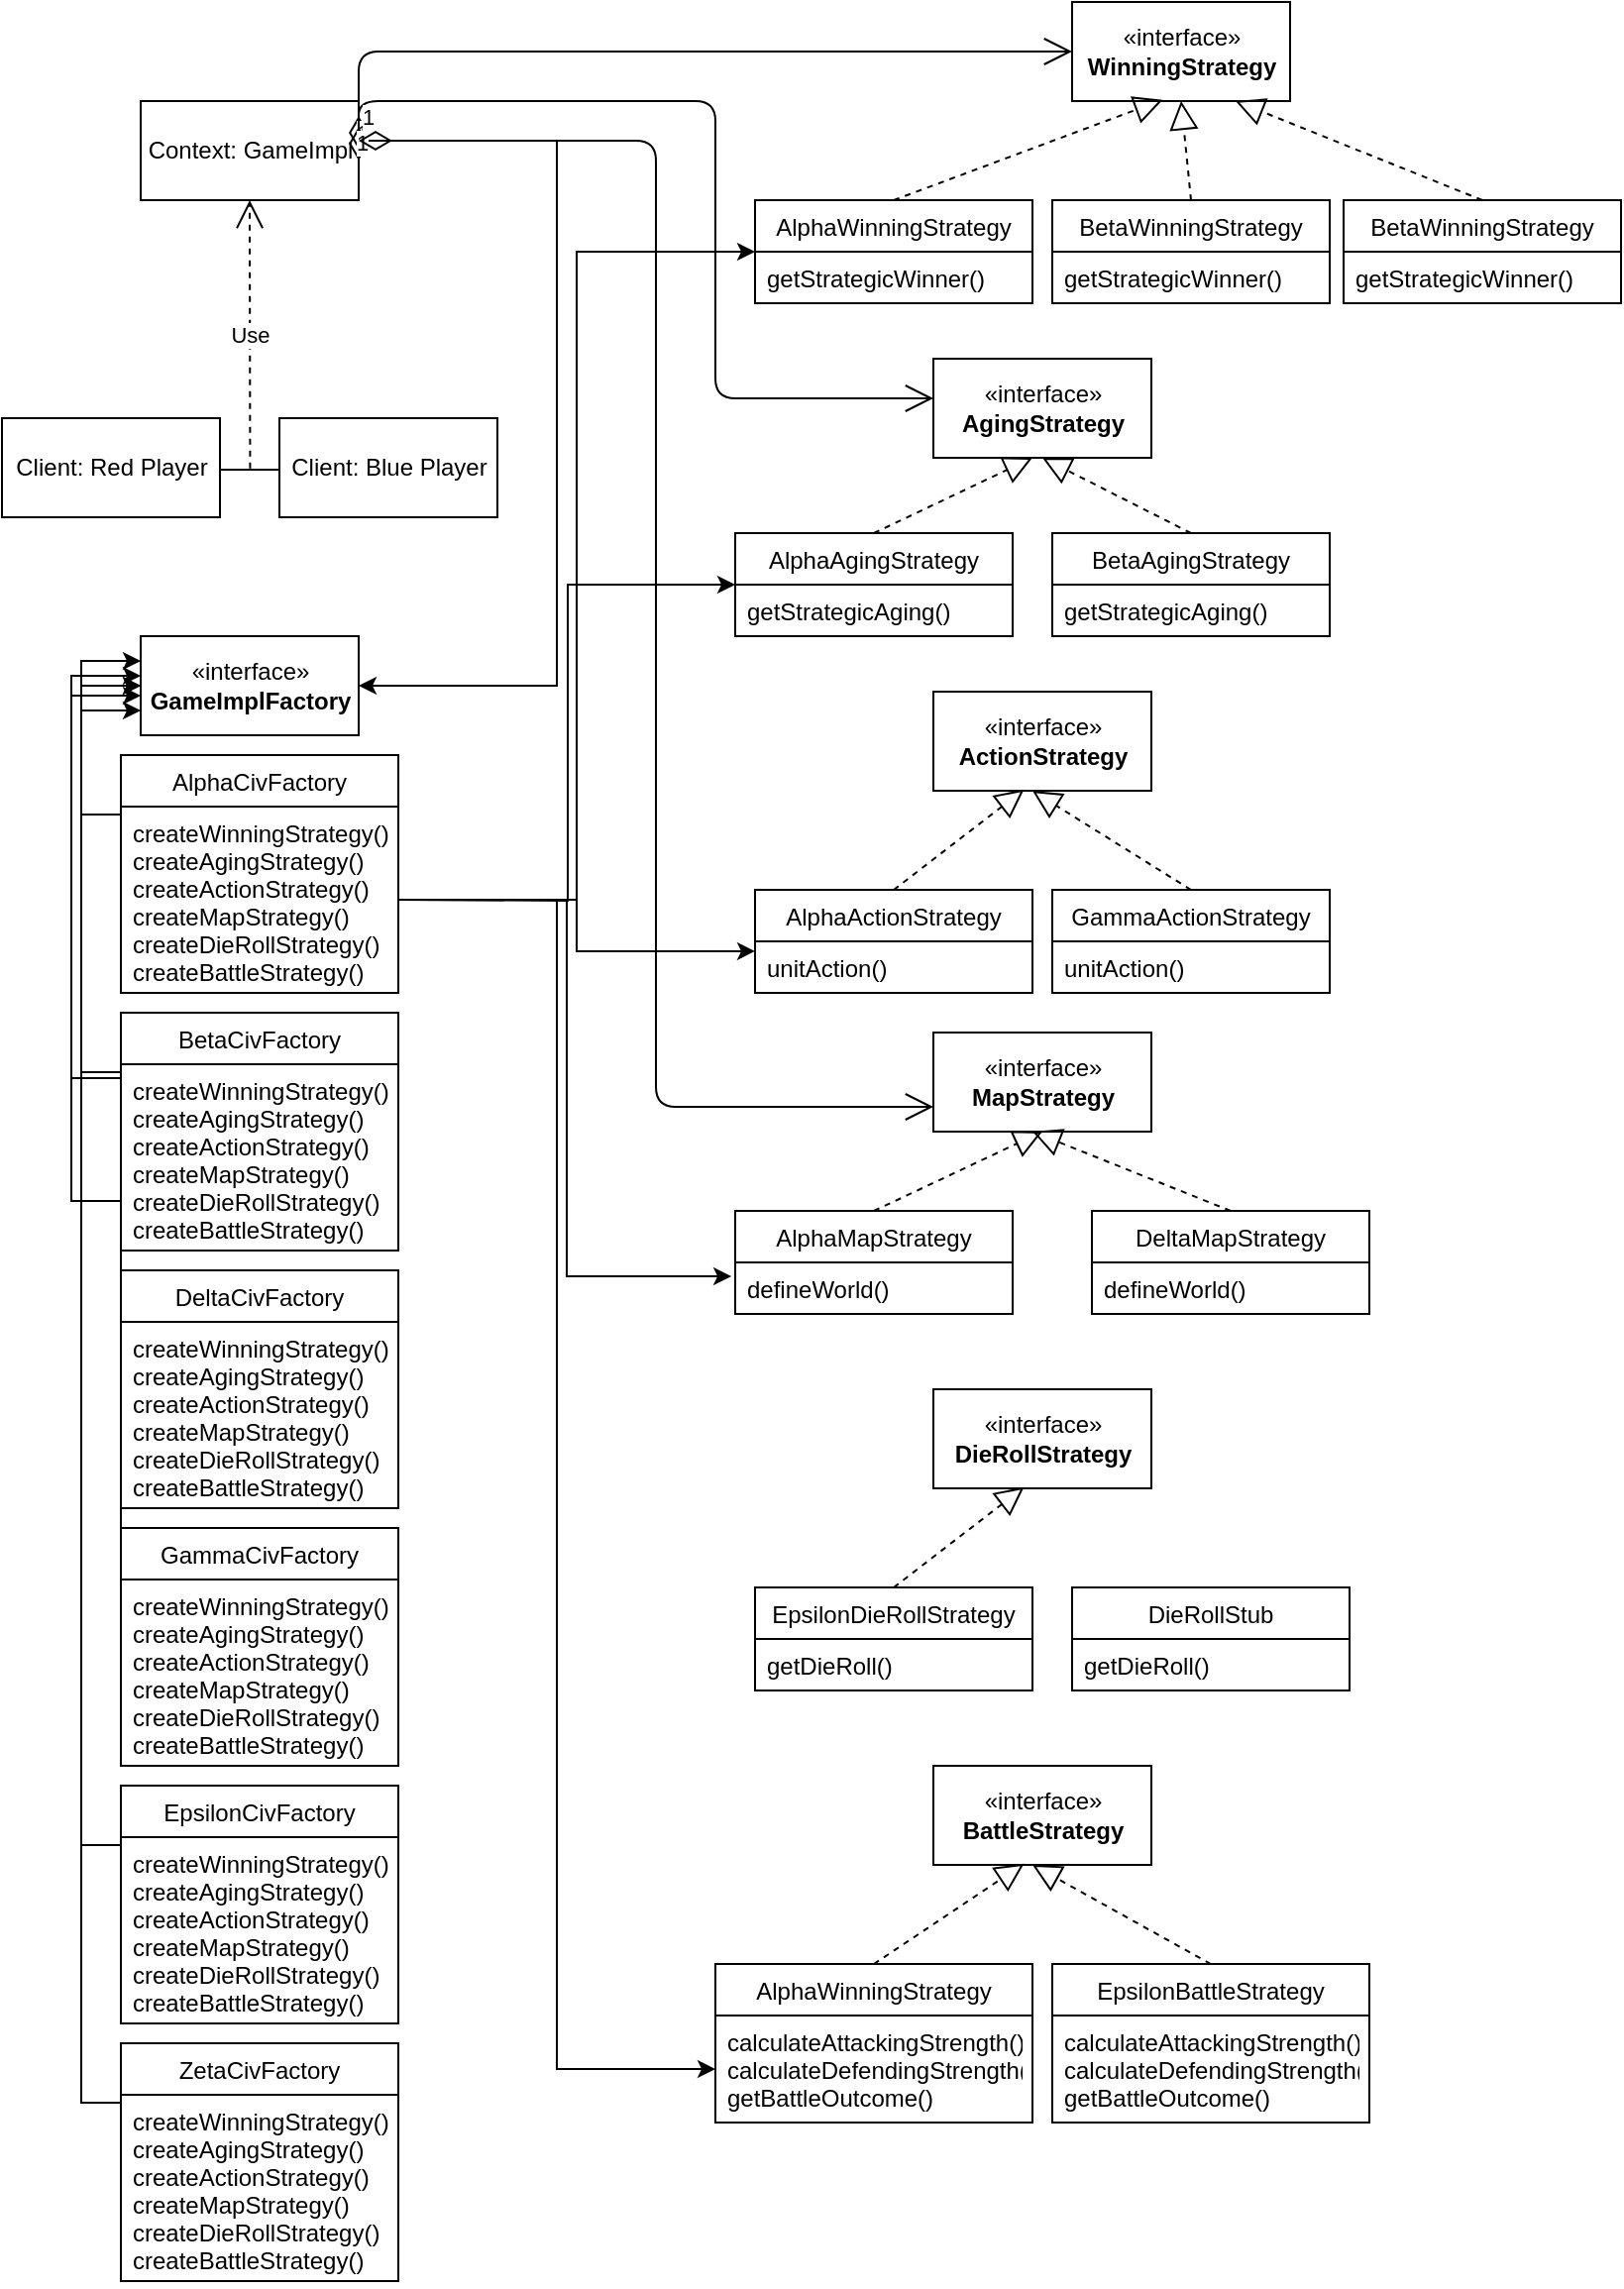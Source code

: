<mxfile version="15.6.3" type="device"><diagram id="C5RBs43oDa-KdzZeNtuy" name="Page-1"><mxGraphModel dx="1278" dy="536" grid="1" gridSize="10" guides="1" tooltips="1" connect="1" arrows="1" fold="1" page="1" pageScale="1" pageWidth="827" pageHeight="1169" math="0" shadow="0"><root><mxCell id="WIyWlLk6GJQsqaUBKTNV-0"/><mxCell id="WIyWlLk6GJQsqaUBKTNV-1" parent="WIyWlLk6GJQsqaUBKTNV-0"/><mxCell id="vXgof_g3i4fkO1dfEwPK-1" value="«interface»&lt;br&gt;&lt;b&gt;AgingStrategy&lt;/b&gt;" style="html=1;" parent="WIyWlLk6GJQsqaUBKTNV-1" vertex="1"><mxGeometry x="480" y="190" width="110" height="50" as="geometry"/></mxCell><mxCell id="OXN1iLUr7YOyczPSRtG_-1" style="edgeStyle=orthogonalEdgeStyle;rounded=0;orthogonalLoop=1;jettySize=auto;html=1;exitX=1;exitY=0.75;exitDx=0;exitDy=0;entryX=1;entryY=0.5;entryDx=0;entryDy=0;" edge="1" parent="WIyWlLk6GJQsqaUBKTNV-1" source="vXgof_g3i4fkO1dfEwPK-3" target="OXN1iLUr7YOyczPSRtG_-0"><mxGeometry relative="1" as="geometry"><mxPoint x="300" y="360" as="targetPoint"/><Array as="points"><mxPoint x="190" y="80"/><mxPoint x="290" y="80"/><mxPoint x="290" y="355"/></Array></mxGeometry></mxCell><mxCell id="vXgof_g3i4fkO1dfEwPK-3" value="Context: GameImpl" style="html=1;" parent="WIyWlLk6GJQsqaUBKTNV-1" vertex="1"><mxGeometry x="80" y="60" width="110" height="50" as="geometry"/></mxCell><mxCell id="vXgof_g3i4fkO1dfEwPK-13" value="Client: Red Player" style="html=1;" parent="WIyWlLk6GJQsqaUBKTNV-1" vertex="1"><mxGeometry x="10" y="220" width="110" height="50" as="geometry"/></mxCell><mxCell id="vXgof_g3i4fkO1dfEwPK-14" value="Client: Blue Player" style="html=1;" parent="WIyWlLk6GJQsqaUBKTNV-1" vertex="1"><mxGeometry x="150" y="220" width="110" height="50" as="geometry"/></mxCell><mxCell id="vXgof_g3i4fkO1dfEwPK-19" value="«interface»&lt;br&gt;&lt;b&gt;WinningStrategy&lt;/b&gt;" style="html=1;" parent="WIyWlLk6GJQsqaUBKTNV-1" vertex="1"><mxGeometry x="550" y="10" width="110" height="50" as="geometry"/></mxCell><mxCell id="vXgof_g3i4fkO1dfEwPK-20" value="«interface»&lt;br&gt;&lt;b&gt;MapStrategy&lt;/b&gt;" style="html=1;" parent="WIyWlLk6GJQsqaUBKTNV-1" vertex="1"><mxGeometry x="480" y="530" width="110" height="50" as="geometry"/></mxCell><mxCell id="vXgof_g3i4fkO1dfEwPK-23" value="Use" style="endArrow=open;endSize=12;dashed=1;html=1;exitX=0.507;exitY=0.425;exitDx=0;exitDy=0;exitPerimeter=0;entryX=0.5;entryY=1;entryDx=0;entryDy=0;" parent="WIyWlLk6GJQsqaUBKTNV-1" source="vXgof_g3i4fkO1dfEwPK-26" target="vXgof_g3i4fkO1dfEwPK-3" edge="1"><mxGeometry width="160" relative="1" as="geometry"><mxPoint x="86.667" y="230" as="sourcePoint"/><mxPoint x="120" y="120" as="targetPoint"/><Array as="points"/></mxGeometry></mxCell><mxCell id="vXgof_g3i4fkO1dfEwPK-26" value="" style="line;strokeWidth=1;fillColor=none;align=left;verticalAlign=middle;spacingTop=-1;spacingLeft=3;spacingRight=3;rotatable=0;labelPosition=right;points=[];portConstraint=eastwest;" parent="WIyWlLk6GJQsqaUBKTNV-1" vertex="1"><mxGeometry x="120" y="242" width="30" height="8" as="geometry"/></mxCell><mxCell id="vXgof_g3i4fkO1dfEwPK-27" value="1" style="endArrow=open;html=1;endSize=12;startArrow=diamondThin;startSize=14;startFill=0;edgeStyle=orthogonalEdgeStyle;align=left;verticalAlign=bottom;entryX=0;entryY=0.5;entryDx=0;entryDy=0;" parent="WIyWlLk6GJQsqaUBKTNV-1" target="vXgof_g3i4fkO1dfEwPK-19" edge="1"><mxGeometry x="-1" y="3" relative="1" as="geometry"><mxPoint x="190" y="84.5" as="sourcePoint"/><mxPoint x="350" y="84.5" as="targetPoint"/><Array as="points"><mxPoint x="190" y="35"/></Array></mxGeometry></mxCell><mxCell id="vXgof_g3i4fkO1dfEwPK-33" value="AlphaWinningStrategy" style="swimlane;fontStyle=0;childLayout=stackLayout;horizontal=1;startSize=26;fillColor=none;horizontalStack=0;resizeParent=1;resizeParentMax=0;resizeLast=0;collapsible=1;marginBottom=0;" parent="WIyWlLk6GJQsqaUBKTNV-1" vertex="1"><mxGeometry x="390" y="110" width="140" height="52" as="geometry"/></mxCell><mxCell id="vXgof_g3i4fkO1dfEwPK-34" value="getStrategicWinner()" style="text;strokeColor=none;fillColor=none;align=left;verticalAlign=top;spacingLeft=4;spacingRight=4;overflow=hidden;rotatable=0;points=[[0,0.5],[1,0.5]];portConstraint=eastwest;" parent="vXgof_g3i4fkO1dfEwPK-33" vertex="1"><mxGeometry y="26" width="140" height="26" as="geometry"/></mxCell><mxCell id="vXgof_g3i4fkO1dfEwPK-37" value="BetaWinningStrategy" style="swimlane;fontStyle=0;childLayout=stackLayout;horizontal=1;startSize=26;fillColor=none;horizontalStack=0;resizeParent=1;resizeParentMax=0;resizeLast=0;collapsible=1;marginBottom=0;" parent="WIyWlLk6GJQsqaUBKTNV-1" vertex="1"><mxGeometry x="540" y="110" width="140" height="52" as="geometry"/></mxCell><mxCell id="vXgof_g3i4fkO1dfEwPK-38" value="getStrategicWinner()" style="text;strokeColor=none;fillColor=none;align=left;verticalAlign=top;spacingLeft=4;spacingRight=4;overflow=hidden;rotatable=0;points=[[0,0.5],[1,0.5]];portConstraint=eastwest;" parent="vXgof_g3i4fkO1dfEwPK-37" vertex="1"><mxGeometry y="26" width="140" height="26" as="geometry"/></mxCell><mxCell id="vXgof_g3i4fkO1dfEwPK-41" value="AlphaAgingStrategy" style="swimlane;fontStyle=0;childLayout=stackLayout;horizontal=1;startSize=26;fillColor=none;horizontalStack=0;resizeParent=1;resizeParentMax=0;resizeLast=0;collapsible=1;marginBottom=0;" parent="WIyWlLk6GJQsqaUBKTNV-1" vertex="1"><mxGeometry x="380" y="278" width="140" height="52" as="geometry"/></mxCell><mxCell id="vXgof_g3i4fkO1dfEwPK-42" value="getStrategicAging()" style="text;strokeColor=none;fillColor=none;align=left;verticalAlign=top;spacingLeft=4;spacingRight=4;overflow=hidden;rotatable=0;points=[[0,0.5],[1,0.5]];portConstraint=eastwest;" parent="vXgof_g3i4fkO1dfEwPK-41" vertex="1"><mxGeometry y="26" width="140" height="26" as="geometry"/></mxCell><mxCell id="vXgof_g3i4fkO1dfEwPK-43" value="BetaAgingStrategy" style="swimlane;fontStyle=0;childLayout=stackLayout;horizontal=1;startSize=26;fillColor=none;horizontalStack=0;resizeParent=1;resizeParentMax=0;resizeLast=0;collapsible=1;marginBottom=0;" parent="WIyWlLk6GJQsqaUBKTNV-1" vertex="1"><mxGeometry x="540" y="278" width="140" height="52" as="geometry"/></mxCell><mxCell id="vXgof_g3i4fkO1dfEwPK-44" value="getStrategicAging()" style="text;strokeColor=none;fillColor=none;align=left;verticalAlign=top;spacingLeft=4;spacingRight=4;overflow=hidden;rotatable=0;points=[[0,0.5],[1,0.5]];portConstraint=eastwest;" parent="vXgof_g3i4fkO1dfEwPK-43" vertex="1"><mxGeometry y="26" width="140" height="26" as="geometry"/></mxCell><mxCell id="vXgof_g3i4fkO1dfEwPK-45" value="" style="endArrow=block;dashed=1;endFill=0;endSize=12;html=1;entryX=0.416;entryY=0.987;entryDx=0;entryDy=0;entryPerimeter=0;exitX=0.5;exitY=0;exitDx=0;exitDy=0;" parent="WIyWlLk6GJQsqaUBKTNV-1" source="vXgof_g3i4fkO1dfEwPK-33" target="vXgof_g3i4fkO1dfEwPK-19" edge="1"><mxGeometry width="160" relative="1" as="geometry"><mxPoint x="550" y="180" as="sourcePoint"/><mxPoint x="510" y="150" as="targetPoint"/></mxGeometry></mxCell><mxCell id="vXgof_g3i4fkO1dfEwPK-46" value="" style="endArrow=block;dashed=1;endFill=0;endSize=12;html=1;exitX=0.5;exitY=0;exitDx=0;exitDy=0;entryX=0.5;entryY=1;entryDx=0;entryDy=0;" parent="WIyWlLk6GJQsqaUBKTNV-1" source="vXgof_g3i4fkO1dfEwPK-37" edge="1" target="vXgof_g3i4fkO1dfEwPK-19"><mxGeometry width="160" relative="1" as="geometry"><mxPoint x="630" y="90" as="sourcePoint"/><mxPoint x="530" y="60" as="targetPoint"/></mxGeometry></mxCell><mxCell id="vXgof_g3i4fkO1dfEwPK-47" value="" style="endArrow=block;dashed=1;endFill=0;endSize=12;html=1;exitX=0.5;exitY=0;exitDx=0;exitDy=0;" parent="WIyWlLk6GJQsqaUBKTNV-1" source="vXgof_g3i4fkO1dfEwPK-41" edge="1"><mxGeometry width="160" relative="1" as="geometry"><mxPoint x="530" y="250" as="sourcePoint"/><mxPoint x="530" y="240" as="targetPoint"/></mxGeometry></mxCell><mxCell id="vXgof_g3i4fkO1dfEwPK-53" value="DeltaMapStrategy" style="swimlane;fontStyle=0;childLayout=stackLayout;horizontal=1;startSize=26;fillColor=none;horizontalStack=0;resizeParent=1;resizeParentMax=0;resizeLast=0;collapsible=1;marginBottom=0;" parent="WIyWlLk6GJQsqaUBKTNV-1" vertex="1"><mxGeometry x="560" y="620" width="140" height="52" as="geometry"/></mxCell><mxCell id="vXgof_g3i4fkO1dfEwPK-54" value="defineWorld()" style="text;strokeColor=none;fillColor=none;align=left;verticalAlign=top;spacingLeft=4;spacingRight=4;overflow=hidden;rotatable=0;points=[[0,0.5],[1,0.5]];portConstraint=eastwest;" parent="vXgof_g3i4fkO1dfEwPK-53" vertex="1"><mxGeometry y="26" width="140" height="26" as="geometry"/></mxCell><mxCell id="vXgof_g3i4fkO1dfEwPK-55" value="" style="endArrow=block;dashed=1;endFill=0;endSize=12;html=1;entryX=0.455;entryY=1;entryDx=0;entryDy=0;entryPerimeter=0;exitX=0.5;exitY=0;exitDx=0;exitDy=0;" parent="WIyWlLk6GJQsqaUBKTNV-1" source="vXgof_g3i4fkO1dfEwPK-53" target="vXgof_g3i4fkO1dfEwPK-20" edge="1"><mxGeometry width="160" relative="1" as="geometry"><mxPoint x="570" y="600" as="sourcePoint"/><mxPoint x="539" y="600" as="targetPoint"/></mxGeometry></mxCell><mxCell id="vXgof_g3i4fkO1dfEwPK-56" value="1" style="endArrow=open;html=1;endSize=12;startArrow=diamondThin;startSize=14;startFill=0;edgeStyle=orthogonalEdgeStyle;align=left;verticalAlign=bottom;entryX=0;entryY=0.5;entryDx=0;entryDy=0;" parent="WIyWlLk6GJQsqaUBKTNV-1" edge="1"><mxGeometry x="-1" y="3" relative="1" as="geometry"><mxPoint x="190" y="90" as="sourcePoint"/><mxPoint x="480" y="210" as="targetPoint"/><Array as="points"><mxPoint x="190" y="60"/><mxPoint x="370" y="60"/><mxPoint x="370" y="210"/></Array></mxGeometry></mxCell><mxCell id="vXgof_g3i4fkO1dfEwPK-48" value="" style="endArrow=block;dashed=1;endFill=0;endSize=12;html=1;exitX=0.5;exitY=0;exitDx=0;exitDy=0;entryX=0.5;entryY=1;entryDx=0;entryDy=0;" parent="WIyWlLk6GJQsqaUBKTNV-1" source="vXgof_g3i4fkO1dfEwPK-43" target="vXgof_g3i4fkO1dfEwPK-1" edge="1"><mxGeometry width="160" relative="1" as="geometry"><mxPoint x="566" y="258" as="sourcePoint"/><mxPoint x="650" y="230" as="targetPoint"/></mxGeometry></mxCell><mxCell id="vXgof_g3i4fkO1dfEwPK-57" value="1" style="endArrow=open;html=1;endSize=12;startArrow=diamondThin;startSize=14;startFill=0;edgeStyle=orthogonalEdgeStyle;align=left;verticalAlign=bottom;entryX=0;entryY=0.75;entryDx=0;entryDy=0;" parent="WIyWlLk6GJQsqaUBKTNV-1" target="vXgof_g3i4fkO1dfEwPK-20" edge="1"><mxGeometry x="-1" y="3" relative="1" as="geometry"><mxPoint x="190" y="80" as="sourcePoint"/><mxPoint x="480" y="365" as="targetPoint"/><Array as="points"><mxPoint x="200" y="80"/><mxPoint x="340" y="80"/><mxPoint x="340" y="568"/></Array></mxGeometry></mxCell><mxCell id="OXN1iLUr7YOyczPSRtG_-0" value="«interface»&lt;br&gt;&lt;b&gt;GameImplFactory&lt;/b&gt;" style="html=1;" vertex="1" parent="WIyWlLk6GJQsqaUBKTNV-1"><mxGeometry x="80" y="330" width="110" height="50" as="geometry"/></mxCell><mxCell id="OXN1iLUr7YOyczPSRtG_-16" style="edgeStyle=orthogonalEdgeStyle;rounded=0;orthogonalLoop=1;jettySize=auto;html=1;exitX=0;exitY=0.25;exitDx=0;exitDy=0;entryX=0;entryY=0.5;entryDx=0;entryDy=0;" edge="1" parent="WIyWlLk6GJQsqaUBKTNV-1" source="OXN1iLUr7YOyczPSRtG_-4" target="OXN1iLUr7YOyczPSRtG_-0"><mxGeometry relative="1" as="geometry"/></mxCell><mxCell id="OXN1iLUr7YOyczPSRtG_-4" value="AlphaCivFactory" style="swimlane;fontStyle=0;childLayout=stackLayout;horizontal=1;startSize=26;fillColor=none;horizontalStack=0;resizeParent=1;resizeParentMax=0;resizeLast=0;collapsible=1;marginBottom=0;" vertex="1" parent="WIyWlLk6GJQsqaUBKTNV-1"><mxGeometry x="70" y="390" width="140" height="120" as="geometry"/></mxCell><mxCell id="OXN1iLUr7YOyczPSRtG_-5" value="createWinningStrategy()&#xA;createAgingStrategy()&#xA;createActionStrategy()&#xA;createMapStrategy()&#xA;createDieRollStrategy()&#xA;createBattleStrategy()&#xA;&#xA;&#xA;" style="text;strokeColor=none;fillColor=none;align=left;verticalAlign=top;spacingLeft=4;spacingRight=4;overflow=hidden;rotatable=0;points=[[0,0.5],[1,0.5]];portConstraint=eastwest;" vertex="1" parent="OXN1iLUr7YOyczPSRtG_-4"><mxGeometry y="26" width="140" height="94" as="geometry"/></mxCell><mxCell id="OXN1iLUr7YOyczPSRtG_-17" style="edgeStyle=orthogonalEdgeStyle;rounded=0;orthogonalLoop=1;jettySize=auto;html=1;exitX=0;exitY=0.25;exitDx=0;exitDy=0;entryX=0;entryY=0.5;entryDx=0;entryDy=0;" edge="1" parent="WIyWlLk6GJQsqaUBKTNV-1" source="OXN1iLUr7YOyczPSRtG_-6" target="OXN1iLUr7YOyczPSRtG_-0"><mxGeometry relative="1" as="geometry"/></mxCell><mxCell id="OXN1iLUr7YOyczPSRtG_-6" value="BetaCivFactory" style="swimlane;fontStyle=0;childLayout=stackLayout;horizontal=1;startSize=26;fillColor=none;horizontalStack=0;resizeParent=1;resizeParentMax=0;resizeLast=0;collapsible=1;marginBottom=0;" vertex="1" parent="WIyWlLk6GJQsqaUBKTNV-1"><mxGeometry x="70" y="520" width="140" height="120" as="geometry"/></mxCell><mxCell id="OXN1iLUr7YOyczPSRtG_-7" value="createWinningStrategy()&#xA;createAgingStrategy()&#xA;createActionStrategy()&#xA;createMapStrategy()&#xA;createDieRollStrategy()&#xA;createBattleStrategy()&#xA;&#xA;&#xA;&#xA;&#xA;" style="text;strokeColor=none;fillColor=none;align=left;verticalAlign=top;spacingLeft=4;spacingRight=4;overflow=hidden;rotatable=0;points=[[0,0.5],[1,0.5]];portConstraint=eastwest;" vertex="1" parent="OXN1iLUr7YOyczPSRtG_-6"><mxGeometry y="26" width="140" height="94" as="geometry"/></mxCell><mxCell id="OXN1iLUr7YOyczPSRtG_-18" style="edgeStyle=orthogonalEdgeStyle;rounded=0;orthogonalLoop=1;jettySize=auto;html=1;exitX=0;exitY=0.25;exitDx=0;exitDy=0;" edge="1" parent="WIyWlLk6GJQsqaUBKTNV-1" source="OXN1iLUr7YOyczPSRtG_-8"><mxGeometry relative="1" as="geometry"><mxPoint x="80" y="350" as="targetPoint"/><Array as="points"><mxPoint x="45" y="553"/><mxPoint x="45" y="350"/></Array></mxGeometry></mxCell><mxCell id="OXN1iLUr7YOyczPSRtG_-8" value="DeltaCivFactory" style="swimlane;fontStyle=0;childLayout=stackLayout;horizontal=1;startSize=26;fillColor=none;horizontalStack=0;resizeParent=1;resizeParentMax=0;resizeLast=0;collapsible=1;marginBottom=0;" vertex="1" parent="WIyWlLk6GJQsqaUBKTNV-1"><mxGeometry x="70" y="650" width="140" height="120" as="geometry"/></mxCell><mxCell id="OXN1iLUr7YOyczPSRtG_-9" value="createWinningStrategy()&#xA;createAgingStrategy()&#xA;createActionStrategy()&#xA;createMapStrategy()&#xA;createDieRollStrategy()&#xA;createBattleStrategy()&#xA;&#xA;&#xA;&#xA;&#xA;" style="text;strokeColor=none;fillColor=none;align=left;verticalAlign=top;spacingLeft=4;spacingRight=4;overflow=hidden;rotatable=0;points=[[0,0.5],[1,0.5]];portConstraint=eastwest;" vertex="1" parent="OXN1iLUr7YOyczPSRtG_-8"><mxGeometry y="26" width="140" height="94" as="geometry"/></mxCell><mxCell id="OXN1iLUr7YOyczPSRtG_-19" style="edgeStyle=orthogonalEdgeStyle;rounded=0;orthogonalLoop=1;jettySize=auto;html=1;exitX=0;exitY=0.25;exitDx=0;exitDy=0;" edge="1" parent="WIyWlLk6GJQsqaUBKTNV-1" source="OXN1iLUr7YOyczPSRtG_-10"><mxGeometry relative="1" as="geometry"><mxPoint x="80" y="360" as="targetPoint"/><Array as="points"><mxPoint x="45" y="615"/><mxPoint x="45" y="360"/></Array></mxGeometry></mxCell><mxCell id="OXN1iLUr7YOyczPSRtG_-10" value="GammaCivFactory" style="swimlane;fontStyle=0;childLayout=stackLayout;horizontal=1;startSize=26;fillColor=none;horizontalStack=0;resizeParent=1;resizeParentMax=0;resizeLast=0;collapsible=1;marginBottom=0;" vertex="1" parent="WIyWlLk6GJQsqaUBKTNV-1"><mxGeometry x="70" y="780" width="140" height="120" as="geometry"/></mxCell><mxCell id="OXN1iLUr7YOyczPSRtG_-11" value="createWinningStrategy()&#xA;createAgingStrategy()&#xA;createActionStrategy()&#xA;createMapStrategy()&#xA;createDieRollStrategy()&#xA;createBattleStrategy()&#xA;&#xA;&#xA;&#xA;&#xA;" style="text;strokeColor=none;fillColor=none;align=left;verticalAlign=top;spacingLeft=4;spacingRight=4;overflow=hidden;rotatable=0;points=[[0,0.5],[1,0.5]];portConstraint=eastwest;" vertex="1" parent="OXN1iLUr7YOyczPSRtG_-10"><mxGeometry y="26" width="140" height="94" as="geometry"/></mxCell><mxCell id="OXN1iLUr7YOyczPSRtG_-20" style="edgeStyle=orthogonalEdgeStyle;rounded=0;orthogonalLoop=1;jettySize=auto;html=1;exitX=0;exitY=0.25;exitDx=0;exitDy=0;entryX=0;entryY=0.25;entryDx=0;entryDy=0;" edge="1" parent="WIyWlLk6GJQsqaUBKTNV-1" source="OXN1iLUr7YOyczPSRtG_-12" target="OXN1iLUr7YOyczPSRtG_-0"><mxGeometry relative="1" as="geometry"/></mxCell><mxCell id="OXN1iLUr7YOyczPSRtG_-12" value="EpsilonCivFactory" style="swimlane;fontStyle=0;childLayout=stackLayout;horizontal=1;startSize=26;fillColor=none;horizontalStack=0;resizeParent=1;resizeParentMax=0;resizeLast=0;collapsible=1;marginBottom=0;" vertex="1" parent="WIyWlLk6GJQsqaUBKTNV-1"><mxGeometry x="70" y="910" width="140" height="120" as="geometry"/></mxCell><mxCell id="OXN1iLUr7YOyczPSRtG_-13" value="createWinningStrategy()&#xA;createAgingStrategy()&#xA;createActionStrategy()&#xA;createMapStrategy()&#xA;createDieRollStrategy()&#xA;createBattleStrategy()&#xA;&#xA;&#xA;&#xA;&#xA;" style="text;strokeColor=none;fillColor=none;align=left;verticalAlign=top;spacingLeft=4;spacingRight=4;overflow=hidden;rotatable=0;points=[[0,0.5],[1,0.5]];portConstraint=eastwest;" vertex="1" parent="OXN1iLUr7YOyczPSRtG_-12"><mxGeometry y="26" width="140" height="94" as="geometry"/></mxCell><mxCell id="OXN1iLUr7YOyczPSRtG_-21" style="edgeStyle=orthogonalEdgeStyle;rounded=0;orthogonalLoop=1;jettySize=auto;html=1;exitX=0;exitY=0.25;exitDx=0;exitDy=0;entryX=0;entryY=0.75;entryDx=0;entryDy=0;" edge="1" parent="WIyWlLk6GJQsqaUBKTNV-1" source="OXN1iLUr7YOyczPSRtG_-14" target="OXN1iLUr7YOyczPSRtG_-0"><mxGeometry relative="1" as="geometry"/></mxCell><mxCell id="OXN1iLUr7YOyczPSRtG_-14" value="ZetaCivFactory" style="swimlane;fontStyle=0;childLayout=stackLayout;horizontal=1;startSize=26;fillColor=none;horizontalStack=0;resizeParent=1;resizeParentMax=0;resizeLast=0;collapsible=1;marginBottom=0;" vertex="1" parent="WIyWlLk6GJQsqaUBKTNV-1"><mxGeometry x="70" y="1040" width="140" height="120" as="geometry"/></mxCell><mxCell id="OXN1iLUr7YOyczPSRtG_-15" value="createWinningStrategy()&#xA;createAgingStrategy()&#xA;createActionStrategy()&#xA;createMapStrategy()&#xA;createDieRollStrategy()&#xA;createBattleStrategy()&#xA;&#xA;&#xA;&#xA;&#xA;" style="text;strokeColor=none;fillColor=none;align=left;verticalAlign=top;spacingLeft=4;spacingRight=4;overflow=hidden;rotatable=0;points=[[0,0.5],[1,0.5]];portConstraint=eastwest;" vertex="1" parent="OXN1iLUr7YOyczPSRtG_-14"><mxGeometry y="26" width="140" height="94" as="geometry"/></mxCell><mxCell id="OXN1iLUr7YOyczPSRtG_-31" value="«interface»&lt;br&gt;&lt;b&gt;ActionStrategy&lt;/b&gt;" style="html=1;" vertex="1" parent="WIyWlLk6GJQsqaUBKTNV-1"><mxGeometry x="480" y="358" width="110" height="50" as="geometry"/></mxCell><mxCell id="OXN1iLUr7YOyczPSRtG_-32" value="AlphaActionStrategy" style="swimlane;fontStyle=0;childLayout=stackLayout;horizontal=1;startSize=26;fillColor=none;horizontalStack=0;resizeParent=1;resizeParentMax=0;resizeLast=0;collapsible=1;marginBottom=0;" vertex="1" parent="WIyWlLk6GJQsqaUBKTNV-1"><mxGeometry x="390" y="458" width="140" height="52" as="geometry"/></mxCell><mxCell id="OXN1iLUr7YOyczPSRtG_-33" value="unitAction()" style="text;strokeColor=none;fillColor=none;align=left;verticalAlign=top;spacingLeft=4;spacingRight=4;overflow=hidden;rotatable=0;points=[[0,0.5],[1,0.5]];portConstraint=eastwest;" vertex="1" parent="OXN1iLUr7YOyczPSRtG_-32"><mxGeometry y="26" width="140" height="26" as="geometry"/></mxCell><mxCell id="OXN1iLUr7YOyczPSRtG_-34" value="GammaActionStrategy" style="swimlane;fontStyle=0;childLayout=stackLayout;horizontal=1;startSize=26;fillColor=none;horizontalStack=0;resizeParent=1;resizeParentMax=0;resizeLast=0;collapsible=1;marginBottom=0;" vertex="1" parent="WIyWlLk6GJQsqaUBKTNV-1"><mxGeometry x="540" y="458" width="140" height="52" as="geometry"/></mxCell><mxCell id="OXN1iLUr7YOyczPSRtG_-35" value="unitAction()" style="text;strokeColor=none;fillColor=none;align=left;verticalAlign=top;spacingLeft=4;spacingRight=4;overflow=hidden;rotatable=0;points=[[0,0.5],[1,0.5]];portConstraint=eastwest;" vertex="1" parent="OXN1iLUr7YOyczPSRtG_-34"><mxGeometry y="26" width="140" height="26" as="geometry"/></mxCell><mxCell id="OXN1iLUr7YOyczPSRtG_-36" value="" style="endArrow=block;dashed=1;endFill=0;endSize=12;html=1;entryX=0.416;entryY=0.987;entryDx=0;entryDy=0;entryPerimeter=0;exitX=0.5;exitY=0;exitDx=0;exitDy=0;" edge="1" parent="WIyWlLk6GJQsqaUBKTNV-1" source="OXN1iLUr7YOyczPSRtG_-32" target="OXN1iLUr7YOyczPSRtG_-31"><mxGeometry width="160" relative="1" as="geometry"><mxPoint x="550" y="528" as="sourcePoint"/><mxPoint x="510" y="498" as="targetPoint"/></mxGeometry></mxCell><mxCell id="OXN1iLUr7YOyczPSRtG_-37" value="" style="endArrow=block;dashed=1;endFill=0;endSize=12;html=1;exitX=0.5;exitY=0;exitDx=0;exitDy=0;" edge="1" parent="WIyWlLk6GJQsqaUBKTNV-1" source="OXN1iLUr7YOyczPSRtG_-34"><mxGeometry width="160" relative="1" as="geometry"><mxPoint x="630" y="438" as="sourcePoint"/><mxPoint x="530" y="408" as="targetPoint"/></mxGeometry></mxCell><mxCell id="OXN1iLUr7YOyczPSRtG_-38" value="«interface»&lt;br&gt;&lt;b&gt;DieRollStrategy&lt;br&gt;&lt;/b&gt;" style="html=1;" vertex="1" parent="WIyWlLk6GJQsqaUBKTNV-1"><mxGeometry x="480" y="710" width="110" height="50" as="geometry"/></mxCell><mxCell id="OXN1iLUr7YOyczPSRtG_-39" value="EpsilonDieRollStrategy" style="swimlane;fontStyle=0;childLayout=stackLayout;horizontal=1;startSize=26;fillColor=none;horizontalStack=0;resizeParent=1;resizeParentMax=0;resizeLast=0;collapsible=1;marginBottom=0;" vertex="1" parent="WIyWlLk6GJQsqaUBKTNV-1"><mxGeometry x="390" y="810" width="140" height="52" as="geometry"/></mxCell><mxCell id="OXN1iLUr7YOyczPSRtG_-40" value="getDieRoll()" style="text;strokeColor=none;fillColor=none;align=left;verticalAlign=top;spacingLeft=4;spacingRight=4;overflow=hidden;rotatable=0;points=[[0,0.5],[1,0.5]];portConstraint=eastwest;" vertex="1" parent="OXN1iLUr7YOyczPSRtG_-39"><mxGeometry y="26" width="140" height="26" as="geometry"/></mxCell><mxCell id="OXN1iLUr7YOyczPSRtG_-43" value="" style="endArrow=block;dashed=1;endFill=0;endSize=12;html=1;entryX=0.416;entryY=0.987;entryDx=0;entryDy=0;entryPerimeter=0;exitX=0.5;exitY=0;exitDx=0;exitDy=0;" edge="1" parent="WIyWlLk6GJQsqaUBKTNV-1" source="OXN1iLUr7YOyczPSRtG_-39" target="OXN1iLUr7YOyczPSRtG_-38"><mxGeometry width="160" relative="1" as="geometry"><mxPoint x="550" y="880" as="sourcePoint"/><mxPoint x="510" y="850" as="targetPoint"/></mxGeometry></mxCell><mxCell id="OXN1iLUr7YOyczPSRtG_-45" value="«interface»&lt;br&gt;&lt;b&gt;BattleStrategy&lt;/b&gt;" style="html=1;" vertex="1" parent="WIyWlLk6GJQsqaUBKTNV-1"><mxGeometry x="480" y="900" width="110" height="50" as="geometry"/></mxCell><mxCell id="OXN1iLUr7YOyczPSRtG_-46" value="AlphaWinningStrategy" style="swimlane;fontStyle=0;childLayout=stackLayout;horizontal=1;startSize=26;fillColor=none;horizontalStack=0;resizeParent=1;resizeParentMax=0;resizeLast=0;collapsible=1;marginBottom=0;" vertex="1" parent="WIyWlLk6GJQsqaUBKTNV-1"><mxGeometry x="370" y="1000" width="160" height="80" as="geometry"/></mxCell><mxCell id="OXN1iLUr7YOyczPSRtG_-47" value="calculateAttackingStrength()&#xA;calculateDefendingStrength()&#xA;getBattleOutcome()&#xA;" style="text;strokeColor=none;fillColor=none;align=left;verticalAlign=top;spacingLeft=4;spacingRight=4;overflow=hidden;rotatable=0;points=[[0,0.5],[1,0.5]];portConstraint=eastwest;" vertex="1" parent="OXN1iLUr7YOyczPSRtG_-46"><mxGeometry y="26" width="160" height="54" as="geometry"/></mxCell><mxCell id="OXN1iLUr7YOyczPSRtG_-48" value="EpsilonBattleStrategy" style="swimlane;fontStyle=0;childLayout=stackLayout;horizontal=1;startSize=26;fillColor=none;horizontalStack=0;resizeParent=1;resizeParentMax=0;resizeLast=0;collapsible=1;marginBottom=0;" vertex="1" parent="WIyWlLk6GJQsqaUBKTNV-1"><mxGeometry x="540" y="1000" width="160" height="80" as="geometry"/></mxCell><mxCell id="OXN1iLUr7YOyczPSRtG_-49" value="calculateAttackingStrength()&#xA;calculateDefendingStrength()&#xA;getBattleOutcome()&#xA;&#xA;&#xA;" style="text;strokeColor=none;fillColor=none;align=left;verticalAlign=top;spacingLeft=4;spacingRight=4;overflow=hidden;rotatable=0;points=[[0,0.5],[1,0.5]];portConstraint=eastwest;" vertex="1" parent="OXN1iLUr7YOyczPSRtG_-48"><mxGeometry y="26" width="160" height="54" as="geometry"/></mxCell><mxCell id="OXN1iLUr7YOyczPSRtG_-50" value="" style="endArrow=block;dashed=1;endFill=0;endSize=12;html=1;entryX=0.416;entryY=0.987;entryDx=0;entryDy=0;entryPerimeter=0;exitX=0.5;exitY=0;exitDx=0;exitDy=0;" edge="1" parent="WIyWlLk6GJQsqaUBKTNV-1" source="OXN1iLUr7YOyczPSRtG_-46" target="OXN1iLUr7YOyczPSRtG_-45"><mxGeometry width="160" relative="1" as="geometry"><mxPoint x="550" y="1070" as="sourcePoint"/><mxPoint x="510" y="1040" as="targetPoint"/></mxGeometry></mxCell><mxCell id="OXN1iLUr7YOyczPSRtG_-51" value="" style="endArrow=block;dashed=1;endFill=0;endSize=12;html=1;exitX=0.5;exitY=0;exitDx=0;exitDy=0;" edge="1" parent="WIyWlLk6GJQsqaUBKTNV-1" source="OXN1iLUr7YOyczPSRtG_-48"><mxGeometry width="160" relative="1" as="geometry"><mxPoint x="630" y="980" as="sourcePoint"/><mxPoint x="530" y="950" as="targetPoint"/></mxGeometry></mxCell><mxCell id="OXN1iLUr7YOyczPSRtG_-52" value="BetaWinningStrategy" style="swimlane;fontStyle=0;childLayout=stackLayout;horizontal=1;startSize=26;fillColor=none;horizontalStack=0;resizeParent=1;resizeParentMax=0;resizeLast=0;collapsible=1;marginBottom=0;" vertex="1" parent="WIyWlLk6GJQsqaUBKTNV-1"><mxGeometry x="687" y="110" width="140" height="52" as="geometry"/></mxCell><mxCell id="OXN1iLUr7YOyczPSRtG_-53" value="getStrategicWinner()" style="text;strokeColor=none;fillColor=none;align=left;verticalAlign=top;spacingLeft=4;spacingRight=4;overflow=hidden;rotatable=0;points=[[0,0.5],[1,0.5]];portConstraint=eastwest;" vertex="1" parent="OXN1iLUr7YOyczPSRtG_-52"><mxGeometry y="26" width="140" height="26" as="geometry"/></mxCell><mxCell id="OXN1iLUr7YOyczPSRtG_-54" value="" style="endArrow=block;dashed=1;endFill=0;endSize=12;html=1;exitX=0.5;exitY=0;exitDx=0;exitDy=0;entryX=0.75;entryY=1;entryDx=0;entryDy=0;" edge="1" parent="WIyWlLk6GJQsqaUBKTNV-1" source="OXN1iLUr7YOyczPSRtG_-52" target="vXgof_g3i4fkO1dfEwPK-19"><mxGeometry width="160" relative="1" as="geometry"><mxPoint x="620" y="120" as="sourcePoint"/><mxPoint x="615" y="70" as="targetPoint"/></mxGeometry></mxCell><mxCell id="OXN1iLUr7YOyczPSRtG_-55" value="AlphaMapStrategy" style="swimlane;fontStyle=0;childLayout=stackLayout;horizontal=1;startSize=26;fillColor=none;horizontalStack=0;resizeParent=1;resizeParentMax=0;resizeLast=0;collapsible=1;marginBottom=0;" vertex="1" parent="WIyWlLk6GJQsqaUBKTNV-1"><mxGeometry x="380" y="620" width="140" height="52" as="geometry"/></mxCell><mxCell id="OXN1iLUr7YOyczPSRtG_-56" value="defineWorld()" style="text;strokeColor=none;fillColor=none;align=left;verticalAlign=top;spacingLeft=4;spacingRight=4;overflow=hidden;rotatable=0;points=[[0,0.5],[1,0.5]];portConstraint=eastwest;" vertex="1" parent="OXN1iLUr7YOyczPSRtG_-55"><mxGeometry y="26" width="140" height="26" as="geometry"/></mxCell><mxCell id="OXN1iLUr7YOyczPSRtG_-57" value="" style="endArrow=block;dashed=1;endFill=0;endSize=12;html=1;exitX=0.5;exitY=0;exitDx=0;exitDy=0;entryX=0.5;entryY=1;entryDx=0;entryDy=0;" edge="1" parent="WIyWlLk6GJQsqaUBKTNV-1" source="OXN1iLUr7YOyczPSRtG_-55" target="vXgof_g3i4fkO1dfEwPK-20"><mxGeometry width="160" relative="1" as="geometry"><mxPoint x="640" y="630" as="sourcePoint"/><mxPoint x="510" y="600" as="targetPoint"/></mxGeometry></mxCell><mxCell id="OXN1iLUr7YOyczPSRtG_-58" value="DieRollStub" style="swimlane;fontStyle=0;childLayout=stackLayout;horizontal=1;startSize=26;fillColor=none;horizontalStack=0;resizeParent=1;resizeParentMax=0;resizeLast=0;collapsible=1;marginBottom=0;" vertex="1" parent="WIyWlLk6GJQsqaUBKTNV-1"><mxGeometry x="550" y="810" width="140" height="52" as="geometry"/></mxCell><mxCell id="OXN1iLUr7YOyczPSRtG_-59" value="getDieRoll()" style="text;strokeColor=none;fillColor=none;align=left;verticalAlign=top;spacingLeft=4;spacingRight=4;overflow=hidden;rotatable=0;points=[[0,0.5],[1,0.5]];portConstraint=eastwest;" vertex="1" parent="OXN1iLUr7YOyczPSRtG_-58"><mxGeometry y="26" width="140" height="26" as="geometry"/></mxCell><mxCell id="OXN1iLUr7YOyczPSRtG_-64" style="edgeStyle=orthogonalEdgeStyle;rounded=0;orthogonalLoop=1;jettySize=auto;html=1;exitX=1;exitY=0.5;exitDx=0;exitDy=0;entryX=0;entryY=0.5;entryDx=0;entryDy=0;" edge="1" parent="WIyWlLk6GJQsqaUBKTNV-1" source="OXN1iLUr7YOyczPSRtG_-5" target="vXgof_g3i4fkO1dfEwPK-33"><mxGeometry relative="1" as="geometry"><mxPoint x="370" y="150" as="targetPoint"/></mxGeometry></mxCell><mxCell id="OXN1iLUr7YOyczPSRtG_-65" style="edgeStyle=orthogonalEdgeStyle;rounded=0;orthogonalLoop=1;jettySize=auto;html=1;entryX=0;entryY=0.5;entryDx=0;entryDy=0;" edge="1" parent="WIyWlLk6GJQsqaUBKTNV-1" target="vXgof_g3i4fkO1dfEwPK-41"><mxGeometry relative="1" as="geometry"><mxPoint x="210" y="463" as="sourcePoint"/></mxGeometry></mxCell><mxCell id="OXN1iLUr7YOyczPSRtG_-66" style="edgeStyle=orthogonalEdgeStyle;rounded=0;orthogonalLoop=1;jettySize=auto;html=1;exitX=1;exitY=0.5;exitDx=0;exitDy=0;entryX=0;entryY=0.192;entryDx=0;entryDy=0;entryPerimeter=0;" edge="1" parent="WIyWlLk6GJQsqaUBKTNV-1" source="OXN1iLUr7YOyczPSRtG_-5" target="OXN1iLUr7YOyczPSRtG_-33"><mxGeometry relative="1" as="geometry"/></mxCell><mxCell id="OXN1iLUr7YOyczPSRtG_-67" style="edgeStyle=orthogonalEdgeStyle;rounded=0;orthogonalLoop=1;jettySize=auto;html=1;exitX=1;exitY=0.5;exitDx=0;exitDy=0;entryX=-0.014;entryY=0.269;entryDx=0;entryDy=0;entryPerimeter=0;" edge="1" parent="WIyWlLk6GJQsqaUBKTNV-1" source="OXN1iLUr7YOyczPSRtG_-5" target="OXN1iLUr7YOyczPSRtG_-56"><mxGeometry relative="1" as="geometry"/></mxCell><mxCell id="OXN1iLUr7YOyczPSRtG_-69" style="edgeStyle=orthogonalEdgeStyle;rounded=0;orthogonalLoop=1;jettySize=auto;html=1;exitX=1;exitY=0.5;exitDx=0;exitDy=0;entryX=0;entryY=0.5;entryDx=0;entryDy=0;" edge="1" parent="WIyWlLk6GJQsqaUBKTNV-1" source="OXN1iLUr7YOyczPSRtG_-5" target="OXN1iLUr7YOyczPSRtG_-47"><mxGeometry relative="1" as="geometry"/></mxCell></root></mxGraphModel></diagram></mxfile>